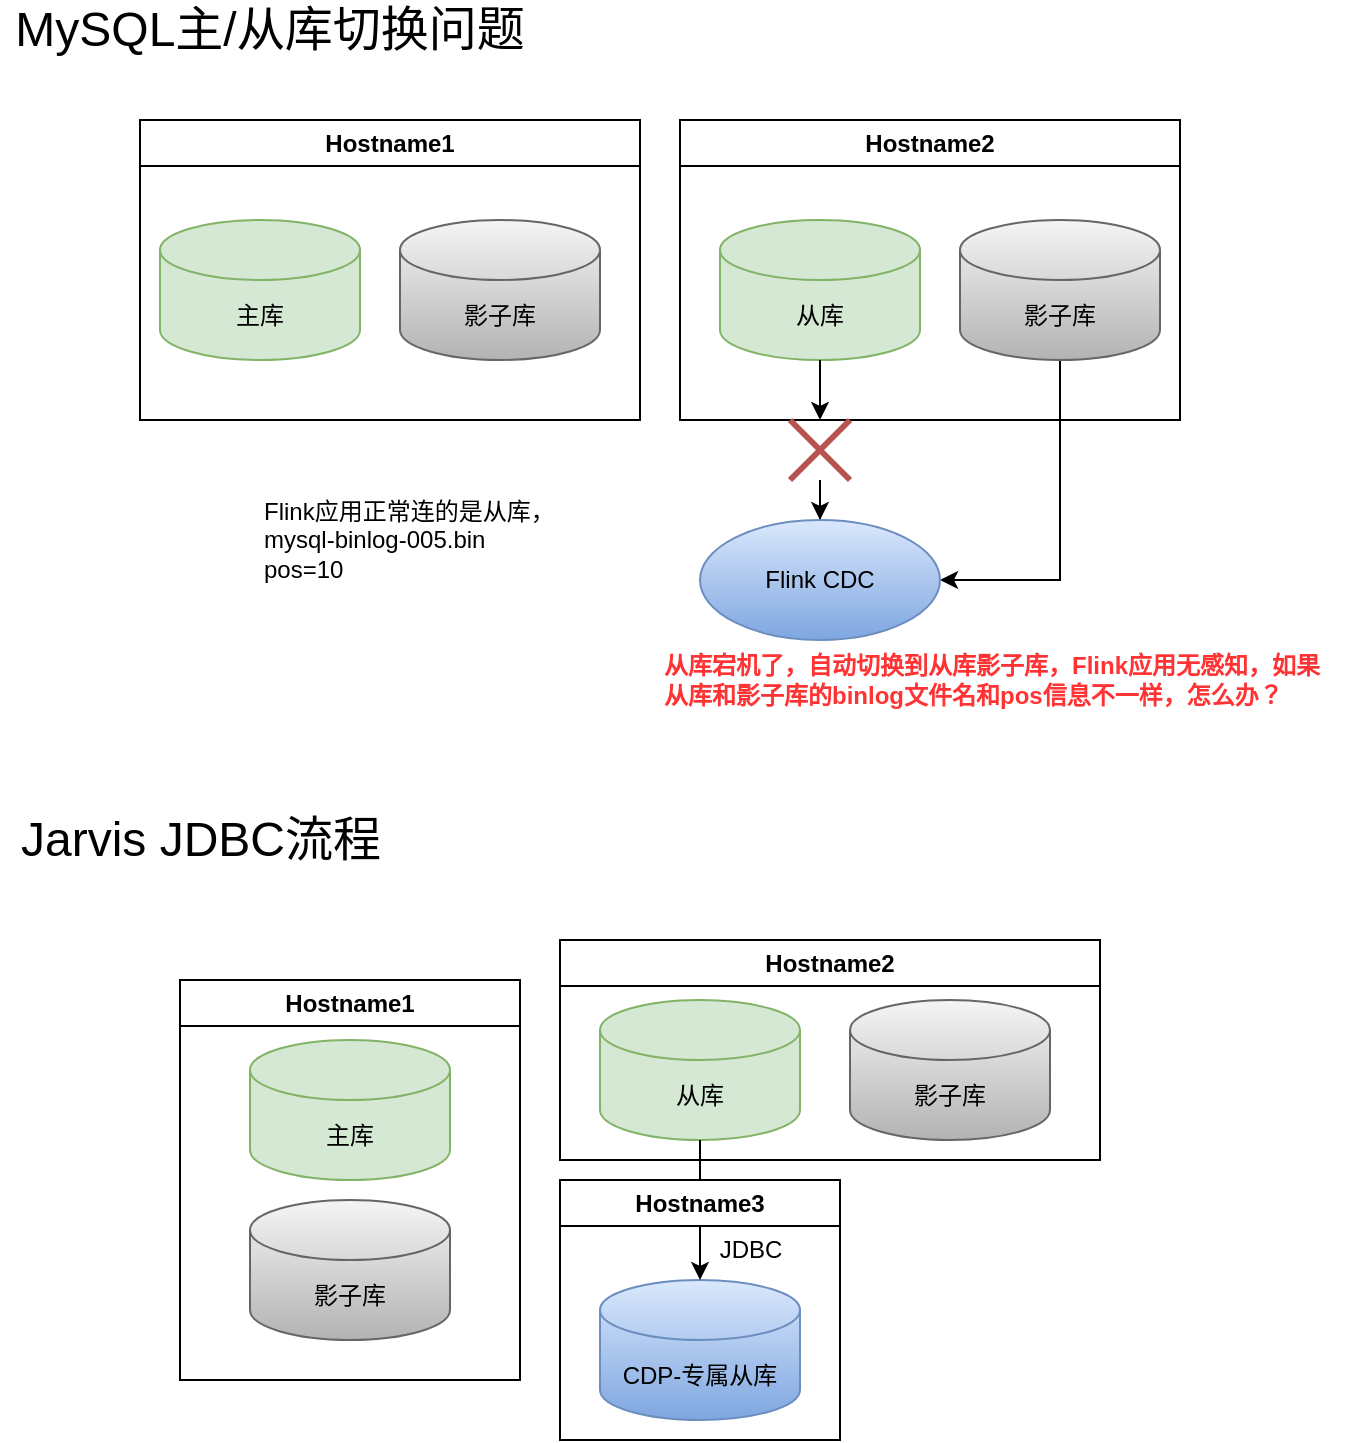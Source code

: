 <mxfile version="22.0.8" type="github">
  <diagram name="Page-1" id="32ATZdngchGKsi4qy3dn">
    <mxGraphModel dx="934" dy="562" grid="1" gridSize="10" guides="1" tooltips="1" connect="1" arrows="1" fold="1" page="1" pageScale="1" pageWidth="850" pageHeight="1100" math="0" shadow="0">
      <root>
        <mxCell id="0" />
        <mxCell id="1" parent="0" />
        <mxCell id="y7jmpfKo2dBx63ZG00Ak-2" value="&lt;font style=&quot;font-size: 24px;&quot;&gt;MySQL主/从库切换问题&lt;/font&gt;" style="text;html=1;strokeColor=none;fillColor=none;align=center;verticalAlign=middle;whiteSpace=wrap;rounded=0;" parent="1" vertex="1">
          <mxGeometry x="10" y="110" width="270" height="30" as="geometry" />
        </mxCell>
        <mxCell id="y7jmpfKo2dBx63ZG00Ak-3" value="主库" style="shape=cylinder3;whiteSpace=wrap;html=1;boundedLbl=1;backgroundOutline=1;size=15;fillColor=#d5e8d4;strokeColor=#82b366;" parent="1" vertex="1">
          <mxGeometry x="90" y="220" width="100" height="70" as="geometry" />
        </mxCell>
        <mxCell id="y7jmpfKo2dBx63ZG00Ak-4" value="影子库" style="shape=cylinder3;whiteSpace=wrap;html=1;boundedLbl=1;backgroundOutline=1;size=15;fillColor=#f5f5f5;gradientColor=#b3b3b3;strokeColor=#666666;" parent="1" vertex="1">
          <mxGeometry x="210" y="220" width="100" height="70" as="geometry" />
        </mxCell>
        <mxCell id="JSxCDw3PMIhSAgQZjtiB-2" style="edgeStyle=orthogonalEdgeStyle;rounded=0;orthogonalLoop=1;jettySize=auto;html=1;exitX=0.5;exitY=1;exitDx=0;exitDy=0;exitPerimeter=0;" edge="1" parent="1" source="y7jmpfKo2dBx63ZG00Ak-18" target="y7jmpfKo2dBx63ZG00Ak-15">
          <mxGeometry relative="1" as="geometry" />
        </mxCell>
        <mxCell id="y7jmpfKo2dBx63ZG00Ak-5" value="从库" style="shape=cylinder3;whiteSpace=wrap;html=1;boundedLbl=1;backgroundOutline=1;size=15;fillColor=#d5e8d4;strokeColor=#82b366;" parent="1" vertex="1">
          <mxGeometry x="370" y="220" width="100" height="70" as="geometry" />
        </mxCell>
        <mxCell id="JSxCDw3PMIhSAgQZjtiB-3" style="edgeStyle=orthogonalEdgeStyle;rounded=0;orthogonalLoop=1;jettySize=auto;html=1;exitX=0.5;exitY=1;exitDx=0;exitDy=0;exitPerimeter=0;entryX=1;entryY=0.5;entryDx=0;entryDy=0;" edge="1" parent="1" source="y7jmpfKo2dBx63ZG00Ak-6" target="y7jmpfKo2dBx63ZG00Ak-15">
          <mxGeometry relative="1" as="geometry" />
        </mxCell>
        <mxCell id="y7jmpfKo2dBx63ZG00Ak-6" value="影子库" style="shape=cylinder3;whiteSpace=wrap;html=1;boundedLbl=1;backgroundOutline=1;size=15;fillColor=#f5f5f5;gradientColor=#b3b3b3;strokeColor=#666666;" parent="1" vertex="1">
          <mxGeometry x="490" y="220" width="100" height="70" as="geometry" />
        </mxCell>
        <mxCell id="y7jmpfKo2dBx63ZG00Ak-7" value="Hostname1" style="swimlane;whiteSpace=wrap;html=1;" parent="1" vertex="1">
          <mxGeometry x="80" y="170" width="250" height="150" as="geometry" />
        </mxCell>
        <mxCell id="y7jmpfKo2dBx63ZG00Ak-8" value="Hostname2" style="swimlane;whiteSpace=wrap;html=1;" parent="1" vertex="1">
          <mxGeometry x="350" y="170" width="250" height="150" as="geometry" />
        </mxCell>
        <mxCell id="y7jmpfKo2dBx63ZG00Ak-15" value="Flink CDC" style="ellipse;whiteSpace=wrap;html=1;fillColor=#dae8fc;gradientColor=#7ea6e0;strokeColor=#6c8ebf;" parent="1" vertex="1">
          <mxGeometry x="360" y="370" width="120" height="60" as="geometry" />
        </mxCell>
        <mxCell id="y7jmpfKo2dBx63ZG00Ak-17" value="Flink应用正常连的是从库，&lt;br&gt;mysql-binlog-005.bin &lt;br&gt;pos=10" style="text;html=1;align=left;verticalAlign=middle;resizable=0;points=[];autosize=1;strokeColor=none;fillColor=none;" parent="1" vertex="1">
          <mxGeometry x="140" y="350" width="170" height="60" as="geometry" />
        </mxCell>
        <mxCell id="y7jmpfKo2dBx63ZG00Ak-21" value="&lt;b&gt;&lt;font color=&quot;#ff3333&quot;&gt;从库宕机了，自动切换到从库影子库，Flink应用无感知，如果&lt;br&gt;从库和影子库的binlog文件名和pos信息不一样，怎么办？&lt;/font&gt;&lt;/b&gt;" style="text;html=1;align=left;verticalAlign=middle;resizable=0;points=[];autosize=1;strokeColor=none;fillColor=none;" parent="1" vertex="1">
          <mxGeometry x="340" y="430" width="350" height="40" as="geometry" />
        </mxCell>
        <mxCell id="JSxCDw3PMIhSAgQZjtiB-4" value="" style="edgeStyle=orthogonalEdgeStyle;rounded=0;orthogonalLoop=1;jettySize=auto;html=1;exitX=0.5;exitY=1;exitDx=0;exitDy=0;exitPerimeter=0;" edge="1" parent="1" source="y7jmpfKo2dBx63ZG00Ak-5" target="y7jmpfKo2dBx63ZG00Ak-18">
          <mxGeometry relative="1" as="geometry">
            <mxPoint x="420" y="290" as="sourcePoint" />
            <mxPoint x="420" y="370" as="targetPoint" />
          </mxGeometry>
        </mxCell>
        <mxCell id="y7jmpfKo2dBx63ZG00Ak-18" value="" style="shape=umlDestroy;whiteSpace=wrap;html=1;strokeWidth=3;targetShapes=umlLifeline;fillColor=#f8cecc;strokeColor=#b85450;gradientColor=#ea6b66;" parent="1" vertex="1">
          <mxGeometry x="405" y="320" width="30" height="30" as="geometry" />
        </mxCell>
        <mxCell id="JSxCDw3PMIhSAgQZjtiB-5" value="&lt;font style=&quot;font-size: 24px;&quot;&gt;Jarvis JDBC流程&lt;/font&gt;" style="text;html=1;align=center;verticalAlign=middle;resizable=0;points=[];autosize=1;strokeColor=none;fillColor=none;" vertex="1" parent="1">
          <mxGeometry x="10" y="510" width="200" height="40" as="geometry" />
        </mxCell>
        <mxCell id="JSxCDw3PMIhSAgQZjtiB-9" value="从库" style="shape=cylinder3;whiteSpace=wrap;html=1;boundedLbl=1;backgroundOutline=1;size=15;fillColor=#d5e8d4;strokeColor=#82b366;" vertex="1" parent="1">
          <mxGeometry x="310" y="610" width="100" height="70" as="geometry" />
        </mxCell>
        <mxCell id="JSxCDw3PMIhSAgQZjtiB-10" value="影子库" style="shape=cylinder3;whiteSpace=wrap;html=1;boundedLbl=1;backgroundOutline=1;size=15;fillColor=#f5f5f5;strokeColor=#666666;gradientColor=#b3b3b3;" vertex="1" parent="1">
          <mxGeometry x="435" y="610" width="100" height="70" as="geometry" />
        </mxCell>
        <mxCell id="JSxCDw3PMIhSAgQZjtiB-11" value="CDP-专属从库" style="shape=cylinder3;whiteSpace=wrap;html=1;boundedLbl=1;backgroundOutline=1;size=15;fillColor=#dae8fc;strokeColor=#6c8ebf;gradientColor=#7ea6e0;" vertex="1" parent="1">
          <mxGeometry x="310" y="750" width="100" height="70" as="geometry" />
        </mxCell>
        <mxCell id="JSxCDw3PMIhSAgQZjtiB-12" style="edgeStyle=orthogonalEdgeStyle;rounded=0;orthogonalLoop=1;jettySize=auto;html=1;exitX=0.5;exitY=1;exitDx=0;exitDy=0;exitPerimeter=0;entryX=0.5;entryY=0;entryDx=0;entryDy=0;entryPerimeter=0;" edge="1" parent="1" source="JSxCDw3PMIhSAgQZjtiB-9" target="JSxCDw3PMIhSAgQZjtiB-11">
          <mxGeometry relative="1" as="geometry" />
        </mxCell>
        <mxCell id="JSxCDw3PMIhSAgQZjtiB-13" value="JDBC" style="text;html=1;align=center;verticalAlign=middle;resizable=0;points=[];autosize=1;strokeColor=none;fillColor=none;" vertex="1" parent="1">
          <mxGeometry x="360" y="720" width="50" height="30" as="geometry" />
        </mxCell>
        <mxCell id="JSxCDw3PMIhSAgQZjtiB-14" value="Hostname1" style="swimlane;whiteSpace=wrap;html=1;" vertex="1" parent="1">
          <mxGeometry x="100" y="600" width="170" height="200" as="geometry" />
        </mxCell>
        <mxCell id="JSxCDw3PMIhSAgQZjtiB-7" value="主库" style="shape=cylinder3;whiteSpace=wrap;html=1;boundedLbl=1;backgroundOutline=1;size=15;fillColor=#d5e8d4;strokeColor=#82b366;" vertex="1" parent="JSxCDw3PMIhSAgQZjtiB-14">
          <mxGeometry x="35" y="30" width="100" height="70" as="geometry" />
        </mxCell>
        <mxCell id="JSxCDw3PMIhSAgQZjtiB-8" value="影子库" style="shape=cylinder3;whiteSpace=wrap;html=1;boundedLbl=1;backgroundOutline=1;size=15;fillColor=#f5f5f5;strokeColor=#666666;gradientColor=#b3b3b3;" vertex="1" parent="JSxCDw3PMIhSAgQZjtiB-14">
          <mxGeometry x="35" y="110" width="100" height="70" as="geometry" />
        </mxCell>
        <mxCell id="JSxCDw3PMIhSAgQZjtiB-15" value="Hostname2" style="swimlane;whiteSpace=wrap;html=1;" vertex="1" parent="1">
          <mxGeometry x="290" y="580" width="270" height="110" as="geometry" />
        </mxCell>
        <mxCell id="JSxCDw3PMIhSAgQZjtiB-18" value="Hostname3" style="swimlane;whiteSpace=wrap;html=1;" vertex="1" parent="1">
          <mxGeometry x="290" y="700" width="140" height="130" as="geometry" />
        </mxCell>
      </root>
    </mxGraphModel>
  </diagram>
</mxfile>
